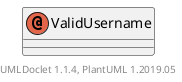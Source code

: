 @startuml

    annotation ValidUsername


    center footer UMLDoclet 1.1.4, PlantUML 1.2019.05
@enduml
